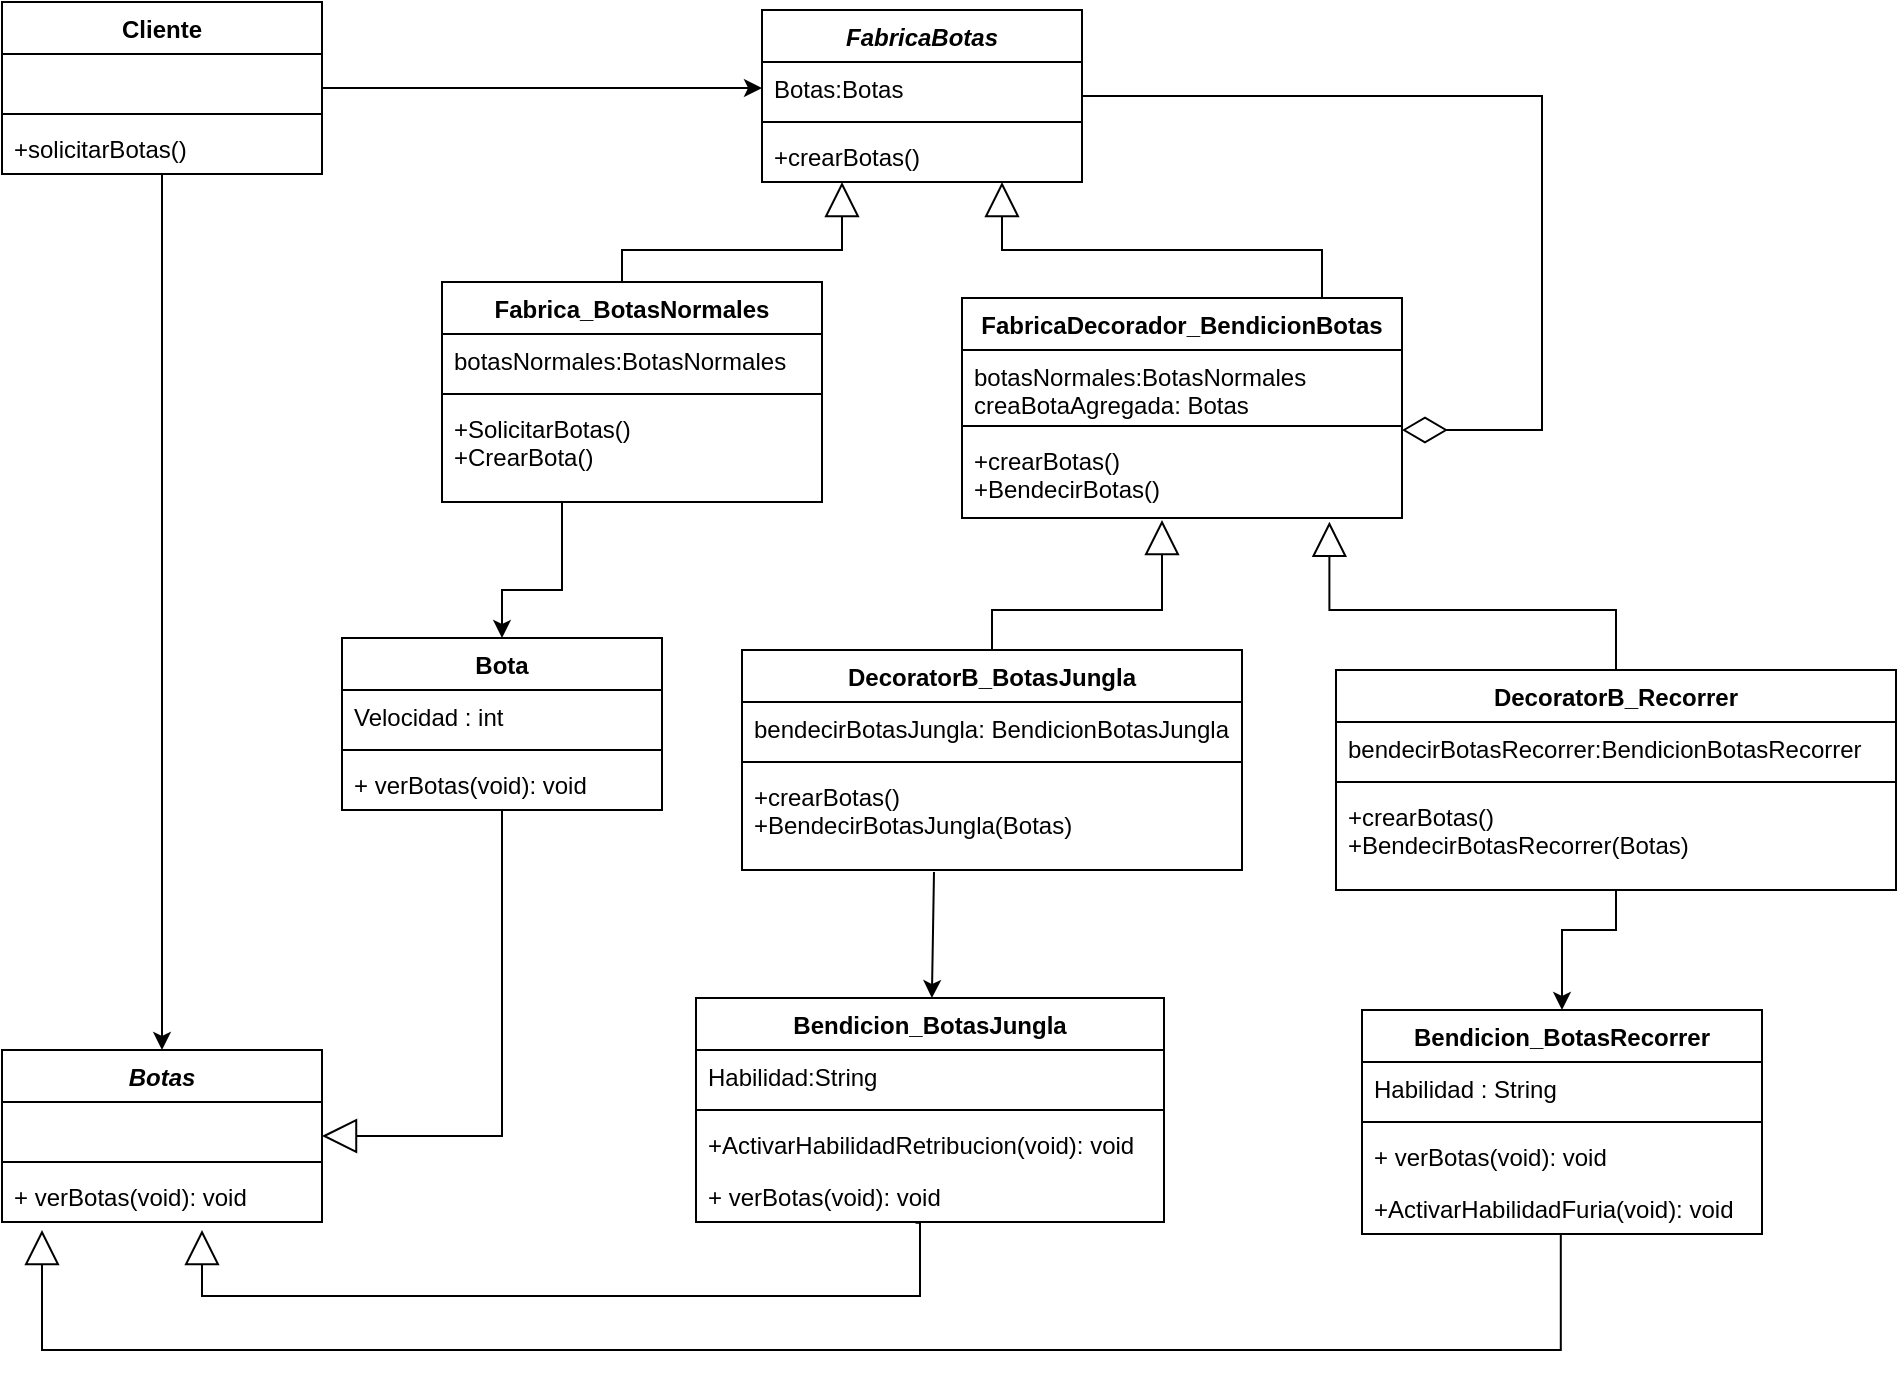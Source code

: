 <mxfile version="15.3.4" type="google"><diagram id="ZajIflJ_Lr9Me7v_udsB" name="Page-1"><mxGraphModel dx="1259" dy="524" grid="1" gridSize="10" guides="1" tooltips="1" connect="1" arrows="1" fold="1" page="1" pageScale="1" pageWidth="1600" pageHeight="1200" math="0" shadow="0"><root><mxCell id="0"/><mxCell id="1" parent="0"/><mxCell id="XxaH2Z_oOxWIyVaKnfaC-1" value="Cliente" style="swimlane;fontStyle=1;align=center;verticalAlign=top;childLayout=stackLayout;horizontal=1;startSize=26;horizontalStack=0;resizeParent=1;resizeParentMax=0;resizeLast=0;collapsible=1;marginBottom=0;" parent="1" vertex="1"><mxGeometry x="100" y="196" width="160" height="86" as="geometry"/></mxCell><mxCell id="xqXKqZPjxhY-6F1gCaRg-1" value=" " style="text;strokeColor=none;fillColor=none;align=left;verticalAlign=top;spacingLeft=4;spacingRight=4;overflow=hidden;rotatable=0;points=[[0,0.5],[1,0.5]];portConstraint=eastwest;" parent="XxaH2Z_oOxWIyVaKnfaC-1" vertex="1"><mxGeometry y="26" width="160" height="26" as="geometry"/></mxCell><mxCell id="XxaH2Z_oOxWIyVaKnfaC-3" value="" style="line;strokeWidth=1;fillColor=none;align=left;verticalAlign=middle;spacingTop=-1;spacingLeft=3;spacingRight=3;rotatable=0;labelPosition=right;points=[];portConstraint=eastwest;" parent="XxaH2Z_oOxWIyVaKnfaC-1" vertex="1"><mxGeometry y="52" width="160" height="8" as="geometry"/></mxCell><mxCell id="XxaH2Z_oOxWIyVaKnfaC-4" value="+solicitarBotas()" style="text;strokeColor=none;fillColor=none;align=left;verticalAlign=top;spacingLeft=4;spacingRight=4;overflow=hidden;rotatable=0;points=[[0,0.5],[1,0.5]];portConstraint=eastwest;" parent="XxaH2Z_oOxWIyVaKnfaC-1" vertex="1"><mxGeometry y="60" width="160" height="26" as="geometry"/></mxCell><mxCell id="XxaH2Z_oOxWIyVaKnfaC-5" value="FabricaBotas" style="swimlane;fontStyle=3;align=center;verticalAlign=top;childLayout=stackLayout;horizontal=1;startSize=26;horizontalStack=0;resizeParent=1;resizeParentMax=0;resizeLast=0;collapsible=1;marginBottom=0;" parent="1" vertex="1"><mxGeometry x="480" y="200" width="160" height="86" as="geometry"/></mxCell><mxCell id="XxaH2Z_oOxWIyVaKnfaC-6" value="Botas:Botas" style="text;strokeColor=none;fillColor=none;align=left;verticalAlign=top;spacingLeft=4;spacingRight=4;overflow=hidden;rotatable=0;points=[[0,0.5],[1,0.5]];portConstraint=eastwest;" parent="XxaH2Z_oOxWIyVaKnfaC-5" vertex="1"><mxGeometry y="26" width="160" height="26" as="geometry"/></mxCell><mxCell id="XxaH2Z_oOxWIyVaKnfaC-7" value="" style="line;strokeWidth=1;fillColor=none;align=left;verticalAlign=middle;spacingTop=-1;spacingLeft=3;spacingRight=3;rotatable=0;labelPosition=right;points=[];portConstraint=eastwest;" parent="XxaH2Z_oOxWIyVaKnfaC-5" vertex="1"><mxGeometry y="52" width="160" height="8" as="geometry"/></mxCell><mxCell id="XxaH2Z_oOxWIyVaKnfaC-8" value="+crearBotas()" style="text;strokeColor=none;fillColor=none;align=left;verticalAlign=top;spacingLeft=4;spacingRight=4;overflow=hidden;rotatable=0;points=[[0,0.5],[1,0.5]];portConstraint=eastwest;" parent="XxaH2Z_oOxWIyVaKnfaC-5" vertex="1"><mxGeometry y="60" width="160" height="26" as="geometry"/></mxCell><mxCell id="XxaH2Z_oOxWIyVaKnfaC-88" style="edgeStyle=orthogonalEdgeStyle;rounded=0;orthogonalLoop=1;jettySize=auto;html=1;exitX=0.5;exitY=1;exitDx=0;exitDy=0;entryX=0.5;entryY=0;entryDx=0;entryDy=0;" parent="1" source="XxaH2Z_oOxWIyVaKnfaC-9" target="XxaH2Z_oOxWIyVaKnfaC-70" edge="1"><mxGeometry relative="1" as="geometry"><Array as="points"><mxPoint x="380" y="446"/><mxPoint x="380" y="490"/><mxPoint x="350" y="490"/></Array></mxGeometry></mxCell><mxCell id="XxaH2Z_oOxWIyVaKnfaC-9" value="Fabrica_BotasNormales" style="swimlane;fontStyle=1;align=center;verticalAlign=top;childLayout=stackLayout;horizontal=1;startSize=26;horizontalStack=0;resizeParent=1;resizeParentMax=0;resizeLast=0;collapsible=1;marginBottom=0;" parent="1" vertex="1"><mxGeometry x="320" y="336" width="190" height="110" as="geometry"/></mxCell><mxCell id="XxaH2Z_oOxWIyVaKnfaC-10" value="botasNormales:BotasNormales" style="text;strokeColor=none;fillColor=none;align=left;verticalAlign=top;spacingLeft=4;spacingRight=4;overflow=hidden;rotatable=0;points=[[0,0.5],[1,0.5]];portConstraint=eastwest;" parent="XxaH2Z_oOxWIyVaKnfaC-9" vertex="1"><mxGeometry y="26" width="190" height="26" as="geometry"/></mxCell><mxCell id="XxaH2Z_oOxWIyVaKnfaC-11" value="" style="line;strokeWidth=1;fillColor=none;align=left;verticalAlign=middle;spacingTop=-1;spacingLeft=3;spacingRight=3;rotatable=0;labelPosition=right;points=[];portConstraint=eastwest;" parent="XxaH2Z_oOxWIyVaKnfaC-9" vertex="1"><mxGeometry y="52" width="190" height="8" as="geometry"/></mxCell><mxCell id="XxaH2Z_oOxWIyVaKnfaC-12" value="+SolicitarBotas()&#10;+CrearBota()" style="text;strokeColor=none;fillColor=none;align=left;verticalAlign=top;spacingLeft=4;spacingRight=4;overflow=hidden;rotatable=0;points=[[0,0.5],[1,0.5]];portConstraint=eastwest;" parent="XxaH2Z_oOxWIyVaKnfaC-9" vertex="1"><mxGeometry y="60" width="190" height="50" as="geometry"/></mxCell><mxCell id="XxaH2Z_oOxWIyVaKnfaC-17" value="DecoratorB_BotasJungla" style="swimlane;fontStyle=1;align=center;verticalAlign=top;childLayout=stackLayout;horizontal=1;startSize=26;horizontalStack=0;resizeParent=1;resizeParentMax=0;resizeLast=0;collapsible=1;marginBottom=0;" parent="1" vertex="1"><mxGeometry x="470" y="520" width="250" height="110" as="geometry"/></mxCell><mxCell id="XxaH2Z_oOxWIyVaKnfaC-18" value="bendecirBotasJungla: BendicionBotasJungla" style="text;strokeColor=none;fillColor=none;align=left;verticalAlign=top;spacingLeft=4;spacingRight=4;overflow=hidden;rotatable=0;points=[[0,0.5],[1,0.5]];portConstraint=eastwest;" parent="XxaH2Z_oOxWIyVaKnfaC-17" vertex="1"><mxGeometry y="26" width="250" height="26" as="geometry"/></mxCell><mxCell id="XxaH2Z_oOxWIyVaKnfaC-19" value="" style="line;strokeWidth=1;fillColor=none;align=left;verticalAlign=middle;spacingTop=-1;spacingLeft=3;spacingRight=3;rotatable=0;labelPosition=right;points=[];portConstraint=eastwest;" parent="XxaH2Z_oOxWIyVaKnfaC-17" vertex="1"><mxGeometry y="52" width="250" height="8" as="geometry"/></mxCell><mxCell id="XxaH2Z_oOxWIyVaKnfaC-20" value="+crearBotas()&#10;+BendecirBotasJungla(Botas)&#10;" style="text;strokeColor=none;fillColor=none;align=left;verticalAlign=top;spacingLeft=4;spacingRight=4;overflow=hidden;rotatable=0;points=[[0,0.5],[1,0.5]];portConstraint=eastwest;" parent="XxaH2Z_oOxWIyVaKnfaC-17" vertex="1"><mxGeometry y="60" width="250" height="50" as="geometry"/></mxCell><mxCell id="XxaH2Z_oOxWIyVaKnfaC-36" style="edgeStyle=orthogonalEdgeStyle;rounded=0;orthogonalLoop=1;jettySize=auto;html=1;entryX=0;entryY=0.5;entryDx=0;entryDy=0;exitX=1;exitY=0.5;exitDx=0;exitDy=0;" parent="1" source="XxaH2Z_oOxWIyVaKnfaC-1" target="XxaH2Z_oOxWIyVaKnfaC-6" edge="1"><mxGeometry relative="1" as="geometry"><mxPoint x="270" y="239" as="sourcePoint"/></mxGeometry></mxCell><mxCell id="XxaH2Z_oOxWIyVaKnfaC-92" style="edgeStyle=orthogonalEdgeStyle;rounded=0;orthogonalLoop=1;jettySize=auto;html=1;exitX=0.5;exitY=1;exitDx=0;exitDy=0;entryX=0.5;entryY=0;entryDx=0;entryDy=0;" parent="1" source="XxaH2Z_oOxWIyVaKnfaC-37" target="SwlNaCCwDmE5ScCmo8_K-6" edge="1"><mxGeometry relative="1" as="geometry"><mxPoint x="910" y="710" as="targetPoint"/><Array as="points"><mxPoint x="880" y="660"/></Array></mxGeometry></mxCell><mxCell id="XxaH2Z_oOxWIyVaKnfaC-37" value="DecoratorB_Recorrer" style="swimlane;fontStyle=1;align=center;verticalAlign=top;childLayout=stackLayout;horizontal=1;startSize=26;horizontalStack=0;resizeParent=1;resizeParentMax=0;resizeLast=0;collapsible=1;marginBottom=0;" parent="1" vertex="1"><mxGeometry x="767" y="530" width="280" height="110" as="geometry"/></mxCell><mxCell id="XxaH2Z_oOxWIyVaKnfaC-38" value="bendecirBotasRecorrer:BendicionBotasRecorrer" style="text;strokeColor=none;fillColor=none;align=left;verticalAlign=top;spacingLeft=4;spacingRight=4;overflow=hidden;rotatable=0;points=[[0,0.5],[1,0.5]];portConstraint=eastwest;" parent="XxaH2Z_oOxWIyVaKnfaC-37" vertex="1"><mxGeometry y="26" width="280" height="26" as="geometry"/></mxCell><mxCell id="XxaH2Z_oOxWIyVaKnfaC-39" value="" style="line;strokeWidth=1;fillColor=none;align=left;verticalAlign=middle;spacingTop=-1;spacingLeft=3;spacingRight=3;rotatable=0;labelPosition=right;points=[];portConstraint=eastwest;" parent="XxaH2Z_oOxWIyVaKnfaC-37" vertex="1"><mxGeometry y="52" width="280" height="8" as="geometry"/></mxCell><mxCell id="XxaH2Z_oOxWIyVaKnfaC-40" value="+crearBotas()&#10;+BendecirBotasRecorrer(Botas)" style="text;strokeColor=none;fillColor=none;align=left;verticalAlign=top;spacingLeft=4;spacingRight=4;overflow=hidden;rotatable=0;points=[[0,0.5],[1,0.5]];portConstraint=eastwest;" parent="XxaH2Z_oOxWIyVaKnfaC-37" vertex="1"><mxGeometry y="60" width="280" height="50" as="geometry"/></mxCell><mxCell id="XxaH2Z_oOxWIyVaKnfaC-45" style="edgeStyle=orthogonalEdgeStyle;rounded=0;orthogonalLoop=1;jettySize=auto;html=1;exitX=0.5;exitY=0;exitDx=0;exitDy=0;entryX=0.25;entryY=1;entryDx=0;entryDy=0;startArrow=none;startFill=0;endArrow=block;endFill=0;startSize=15;endSize=15;" parent="1" source="XxaH2Z_oOxWIyVaKnfaC-9" target="XxaH2Z_oOxWIyVaKnfaC-5" edge="1"><mxGeometry relative="1" as="geometry"><mxPoint x="520" y="541" as="sourcePoint"/><mxPoint x="165" y="431" as="targetPoint"/><Array as="points"><mxPoint x="410" y="336"/><mxPoint x="410" y="320"/><mxPoint x="520" y="320"/></Array></mxGeometry></mxCell><mxCell id="XxaH2Z_oOxWIyVaKnfaC-46" style="edgeStyle=orthogonalEdgeStyle;rounded=0;orthogonalLoop=1;jettySize=auto;html=1;startArrow=none;startFill=0;endArrow=block;endFill=0;startSize=15;endSize=15;exitX=0.5;exitY=0;exitDx=0;exitDy=0;" parent="1" source="XxaH2Z_oOxWIyVaKnfaC-17" edge="1"><mxGeometry relative="1" as="geometry"><mxPoint x="595" y="490" as="sourcePoint"/><mxPoint x="680" y="455" as="targetPoint"/><Array as="points"><mxPoint x="595" y="500"/><mxPoint x="680" y="500"/></Array></mxGeometry></mxCell><mxCell id="XxaH2Z_oOxWIyVaKnfaC-48" style="edgeStyle=orthogonalEdgeStyle;rounded=0;orthogonalLoop=1;jettySize=auto;html=1;exitX=0.5;exitY=0;exitDx=0;exitDy=0;entryX=0.835;entryY=1.045;entryDx=0;entryDy=0;startArrow=none;startFill=0;endArrow=block;endFill=0;startSize=15;endSize=15;entryPerimeter=0;" parent="1" source="XxaH2Z_oOxWIyVaKnfaC-37" target="XxaH2Z_oOxWIyVaKnfaC-54" edge="1"><mxGeometry relative="1" as="geometry"><mxPoint x="930" y="530" as="sourcePoint"/><mxPoint x="720" y="446.0" as="targetPoint"/><Array as="points"><mxPoint x="907" y="500"/><mxPoint x="764" y="500"/></Array></mxGeometry></mxCell><mxCell id="XxaH2Z_oOxWIyVaKnfaC-51" value="FabricaDecorador_BendicionBotas" style="swimlane;fontStyle=1;align=center;verticalAlign=top;childLayout=stackLayout;horizontal=1;startSize=26;horizontalStack=0;resizeParent=1;resizeParentMax=0;resizeLast=0;collapsible=1;marginBottom=0;" parent="1" vertex="1"><mxGeometry x="580" y="344" width="220" height="110" as="geometry"/></mxCell><mxCell id="XxaH2Z_oOxWIyVaKnfaC-52" value="botasNormales:BotasNormales&#10;creaBotaAgregada: Botas" style="text;strokeColor=none;fillColor=none;align=left;verticalAlign=top;spacingLeft=4;spacingRight=4;overflow=hidden;rotatable=0;points=[[0,0.5],[1,0.5]];portConstraint=eastwest;" parent="XxaH2Z_oOxWIyVaKnfaC-51" vertex="1"><mxGeometry y="26" width="220" height="34" as="geometry"/></mxCell><mxCell id="XxaH2Z_oOxWIyVaKnfaC-53" value="" style="line;strokeWidth=1;fillColor=none;align=left;verticalAlign=middle;spacingTop=-1;spacingLeft=3;spacingRight=3;rotatable=0;labelPosition=right;points=[];portConstraint=eastwest;" parent="XxaH2Z_oOxWIyVaKnfaC-51" vertex="1"><mxGeometry y="60" width="220" height="8" as="geometry"/></mxCell><mxCell id="XxaH2Z_oOxWIyVaKnfaC-54" value="+crearBotas()&#10;+BendecirBotas()" style="text;strokeColor=none;fillColor=none;align=left;verticalAlign=top;spacingLeft=4;spacingRight=4;overflow=hidden;rotatable=0;points=[[0,0.5],[1,0.5]];portConstraint=eastwest;" parent="XxaH2Z_oOxWIyVaKnfaC-51" vertex="1"><mxGeometry y="68" width="220" height="42" as="geometry"/></mxCell><mxCell id="XxaH2Z_oOxWIyVaKnfaC-56" style="edgeStyle=orthogonalEdgeStyle;rounded=0;orthogonalLoop=1;jettySize=auto;html=1;exitX=0.5;exitY=0;exitDx=0;exitDy=0;startArrow=none;startFill=0;endArrow=block;endFill=0;startSize=15;endSize=15;entryX=0.75;entryY=1;entryDx=0;entryDy=0;" parent="1" source="XxaH2Z_oOxWIyVaKnfaC-51" target="XxaH2Z_oOxWIyVaKnfaC-5" edge="1"><mxGeometry relative="1" as="geometry"><mxPoint x="370" y="370" as="sourcePoint"/><mxPoint x="600" y="296" as="targetPoint"/><Array as="points"><mxPoint x="760" y="320"/><mxPoint x="600" y="320"/></Array></mxGeometry></mxCell><mxCell id="XxaH2Z_oOxWIyVaKnfaC-57" style="edgeStyle=orthogonalEdgeStyle;rounded=0;orthogonalLoop=1;jettySize=auto;html=1;endArrow=diamondThin;endFill=0;endSize=20;exitX=1;exitY=0.5;exitDx=0;exitDy=0;" parent="1" source="XxaH2Z_oOxWIyVaKnfaC-5" edge="1"><mxGeometry relative="1" as="geometry"><Array as="points"><mxPoint x="870" y="243"/><mxPoint x="870" y="410"/></Array><mxPoint x="650" y="240" as="sourcePoint"/><mxPoint x="800" y="410" as="targetPoint"/></mxGeometry></mxCell><mxCell id="XxaH2Z_oOxWIyVaKnfaC-58" value="Bendicion_BotasJungla" style="swimlane;fontStyle=1;align=center;verticalAlign=top;childLayout=stackLayout;horizontal=1;startSize=26;horizontalStack=0;resizeParent=1;resizeParentMax=0;resizeLast=0;collapsible=1;marginBottom=0;" parent="1" vertex="1"><mxGeometry x="447" y="694" width="234" height="112" as="geometry"/></mxCell><mxCell id="XxaH2Z_oOxWIyVaKnfaC-59" value="Habilidad:String" style="text;strokeColor=none;fillColor=none;align=left;verticalAlign=top;spacingLeft=4;spacingRight=4;overflow=hidden;rotatable=0;points=[[0,0.5],[1,0.5]];portConstraint=eastwest;" parent="XxaH2Z_oOxWIyVaKnfaC-58" vertex="1"><mxGeometry y="26" width="234" height="26" as="geometry"/></mxCell><mxCell id="XxaH2Z_oOxWIyVaKnfaC-60" value="" style="line;strokeWidth=1;fillColor=none;align=left;verticalAlign=middle;spacingTop=-1;spacingLeft=3;spacingRight=3;rotatable=0;labelPosition=right;points=[];portConstraint=eastwest;" parent="XxaH2Z_oOxWIyVaKnfaC-58" vertex="1"><mxGeometry y="52" width="234" height="8" as="geometry"/></mxCell><mxCell id="XxaH2Z_oOxWIyVaKnfaC-61" value="+ActivarHabilidadRetribucion(void): void" style="text;strokeColor=none;fillColor=none;align=left;verticalAlign=top;spacingLeft=4;spacingRight=4;overflow=hidden;rotatable=0;points=[[0,0.5],[1,0.5]];portConstraint=eastwest;" parent="XxaH2Z_oOxWIyVaKnfaC-58" vertex="1"><mxGeometry y="60" width="234" height="26" as="geometry"/></mxCell><mxCell id="e8r6rOxKBP5sYj_SCJTp-2" value="+ verBotas(void): void" style="text;strokeColor=none;fillColor=none;align=left;verticalAlign=top;spacingLeft=4;spacingRight=4;overflow=hidden;rotatable=0;points=[[0,0.5],[1,0.5]];portConstraint=eastwest;" parent="XxaH2Z_oOxWIyVaKnfaC-58" vertex="1"><mxGeometry y="86" width="234" height="26" as="geometry"/></mxCell><mxCell id="XxaH2Z_oOxWIyVaKnfaC-70" value="Bota" style="swimlane;fontStyle=1;align=center;verticalAlign=top;childLayout=stackLayout;horizontal=1;startSize=26;horizontalStack=0;resizeParent=1;resizeParentMax=0;resizeLast=0;collapsible=1;marginBottom=0;" parent="1" vertex="1"><mxGeometry x="270" y="514" width="160" height="86" as="geometry"/></mxCell><mxCell id="XxaH2Z_oOxWIyVaKnfaC-71" value="Velocidad : int" style="text;strokeColor=none;fillColor=none;align=left;verticalAlign=top;spacingLeft=4;spacingRight=4;overflow=hidden;rotatable=0;points=[[0,0.5],[1,0.5]];portConstraint=eastwest;" parent="XxaH2Z_oOxWIyVaKnfaC-70" vertex="1"><mxGeometry y="26" width="160" height="26" as="geometry"/></mxCell><mxCell id="XxaH2Z_oOxWIyVaKnfaC-72" value="" style="line;strokeWidth=1;fillColor=none;align=left;verticalAlign=middle;spacingTop=-1;spacingLeft=3;spacingRight=3;rotatable=0;labelPosition=right;points=[];portConstraint=eastwest;" parent="XxaH2Z_oOxWIyVaKnfaC-70" vertex="1"><mxGeometry y="52" width="160" height="8" as="geometry"/></mxCell><mxCell id="e8r6rOxKBP5sYj_SCJTp-1" value="+ verBotas(void): void" style="text;strokeColor=none;fillColor=none;align=left;verticalAlign=top;spacingLeft=4;spacingRight=4;overflow=hidden;rotatable=0;points=[[0,0.5],[1,0.5]];portConstraint=eastwest;" parent="XxaH2Z_oOxWIyVaKnfaC-70" vertex="1"><mxGeometry y="60" width="160" height="26" as="geometry"/></mxCell><mxCell id="XxaH2Z_oOxWIyVaKnfaC-74" value="Botas" style="swimlane;fontStyle=3;align=center;verticalAlign=top;childLayout=stackLayout;horizontal=1;startSize=26;horizontalStack=0;resizeParent=1;resizeParentMax=0;resizeLast=0;collapsible=1;marginBottom=0;" parent="1" vertex="1"><mxGeometry x="100" y="720" width="160" height="86" as="geometry"/></mxCell><mxCell id="xqXKqZPjxhY-6F1gCaRg-2" value=" " style="text;strokeColor=none;fillColor=none;align=left;verticalAlign=top;spacingLeft=4;spacingRight=4;overflow=hidden;rotatable=0;points=[[0,0.5],[1,0.5]];portConstraint=eastwest;" parent="XxaH2Z_oOxWIyVaKnfaC-74" vertex="1"><mxGeometry y="26" width="160" height="26" as="geometry"/></mxCell><mxCell id="XxaH2Z_oOxWIyVaKnfaC-76" value="" style="line;strokeWidth=1;fillColor=none;align=left;verticalAlign=middle;spacingTop=-1;spacingLeft=3;spacingRight=3;rotatable=0;labelPosition=right;points=[];portConstraint=eastwest;" parent="XxaH2Z_oOxWIyVaKnfaC-74" vertex="1"><mxGeometry y="52" width="160" height="8" as="geometry"/></mxCell><mxCell id="XxaH2Z_oOxWIyVaKnfaC-77" value="+ verBotas(void): void" style="text;strokeColor=none;fillColor=none;align=left;verticalAlign=top;spacingLeft=4;spacingRight=4;overflow=hidden;rotatable=0;points=[[0,0.5],[1,0.5]];portConstraint=eastwest;" parent="XxaH2Z_oOxWIyVaKnfaC-74" vertex="1"><mxGeometry y="60" width="160" height="26" as="geometry"/></mxCell><mxCell id="XxaH2Z_oOxWIyVaKnfaC-78" style="edgeStyle=orthogonalEdgeStyle;rounded=0;orthogonalLoop=1;jettySize=auto;html=1;entryX=0.5;entryY=0;entryDx=0;entryDy=0;" parent="1" source="XxaH2Z_oOxWIyVaKnfaC-1" target="XxaH2Z_oOxWIyVaKnfaC-74" edge="1"><mxGeometry relative="1" as="geometry"><mxPoint x="170" y="310" as="sourcePoint"/><mxPoint x="170" y="720" as="targetPoint"/></mxGeometry></mxCell><mxCell id="XxaH2Z_oOxWIyVaKnfaC-81" style="edgeStyle=orthogonalEdgeStyle;rounded=0;orthogonalLoop=1;jettySize=auto;html=1;startArrow=none;startFill=0;endArrow=block;endFill=0;startSize=15;endSize=15;exitX=0.497;exitY=1.015;exitDx=0;exitDy=0;exitPerimeter=0;" parent="1" source="SwlNaCCwDmE5ScCmo8_K-9" edge="1"><mxGeometry relative="1" as="geometry"><mxPoint x="870" y="810" as="sourcePoint"/><mxPoint x="120" y="810" as="targetPoint"/><Array as="points"><mxPoint x="880" y="870"/><mxPoint x="120" y="870"/></Array></mxGeometry></mxCell><mxCell id="XxaH2Z_oOxWIyVaKnfaC-94" style="edgeStyle=orthogonalEdgeStyle;rounded=0;orthogonalLoop=1;jettySize=auto;html=1;exitX=0.5;exitY=1;exitDx=0;exitDy=0;entryX=1;entryY=0.5;entryDx=0;entryDy=0;startArrow=none;startFill=0;endArrow=block;endFill=0;startSize=15;endSize=15;" parent="1" source="XxaH2Z_oOxWIyVaKnfaC-70" target="XxaH2Z_oOxWIyVaKnfaC-74" edge="1"><mxGeometry relative="1" as="geometry"><mxPoint x="570" y="1016.0" as="sourcePoint"/><mxPoint x="170" y="816" as="targetPoint"/><Array as="points"><mxPoint x="350" y="763"/></Array></mxGeometry></mxCell><mxCell id="SwlNaCCwDmE5ScCmo8_K-6" value="Bendicion_BotasRecorrer" style="swimlane;fontStyle=1;align=center;verticalAlign=top;childLayout=stackLayout;horizontal=1;startSize=26;horizontalStack=0;resizeParent=1;resizeParentMax=0;resizeLast=0;collapsible=1;marginBottom=0;" parent="1" vertex="1"><mxGeometry x="780" y="700" width="200" height="112" as="geometry"/></mxCell><mxCell id="SwlNaCCwDmE5ScCmo8_K-7" value="Habilidad : String" style="text;strokeColor=none;fillColor=none;align=left;verticalAlign=top;spacingLeft=4;spacingRight=4;overflow=hidden;rotatable=0;points=[[0,0.5],[1,0.5]];portConstraint=eastwest;" parent="SwlNaCCwDmE5ScCmo8_K-6" vertex="1"><mxGeometry y="26" width="200" height="26" as="geometry"/></mxCell><mxCell id="SwlNaCCwDmE5ScCmo8_K-8" value="" style="line;strokeWidth=1;fillColor=none;align=left;verticalAlign=middle;spacingTop=-1;spacingLeft=3;spacingRight=3;rotatable=0;labelPosition=right;points=[];portConstraint=eastwest;" parent="SwlNaCCwDmE5ScCmo8_K-6" vertex="1"><mxGeometry y="52" width="200" height="8" as="geometry"/></mxCell><mxCell id="e8r6rOxKBP5sYj_SCJTp-3" value="+ verBotas(void): void" style="text;strokeColor=none;fillColor=none;align=left;verticalAlign=top;spacingLeft=4;spacingRight=4;overflow=hidden;rotatable=0;points=[[0,0.5],[1,0.5]];portConstraint=eastwest;" parent="SwlNaCCwDmE5ScCmo8_K-6" vertex="1"><mxGeometry y="60" width="200" height="26" as="geometry"/></mxCell><mxCell id="SwlNaCCwDmE5ScCmo8_K-9" value="+ActivarHabilidadFuria(void): void" style="text;strokeColor=none;fillColor=none;align=left;verticalAlign=top;spacingLeft=4;spacingRight=4;overflow=hidden;rotatable=0;points=[[0,0.5],[1,0.5]];portConstraint=eastwest;" parent="SwlNaCCwDmE5ScCmo8_K-6" vertex="1"><mxGeometry y="86" width="200" height="26" as="geometry"/></mxCell><mxCell id="RT-m9OTQDsTWOFjJ64RA-4" value="" style="endArrow=classic;html=1;" parent="1" target="XxaH2Z_oOxWIyVaKnfaC-58" edge="1"><mxGeometry width="50" height="50" relative="1" as="geometry"><mxPoint x="566" y="631" as="sourcePoint"/><mxPoint x="550" y="660" as="targetPoint"/></mxGeometry></mxCell><mxCell id="RT-m9OTQDsTWOFjJ64RA-5" style="edgeStyle=orthogonalEdgeStyle;rounded=0;orthogonalLoop=1;jettySize=auto;html=1;startArrow=none;startFill=0;endArrow=block;endFill=0;startSize=15;endSize=15;exitX=0.469;exitY=1.015;exitDx=0;exitDy=0;exitPerimeter=0;" parent="1" source="e8r6rOxKBP5sYj_SCJTp-2" edge="1"><mxGeometry relative="1" as="geometry"><mxPoint x="560" y="820" as="sourcePoint"/><mxPoint x="200" y="810" as="targetPoint"/><Array as="points"><mxPoint x="559" y="843"/><mxPoint x="200" y="843"/></Array></mxGeometry></mxCell></root></mxGraphModel></diagram></mxfile>